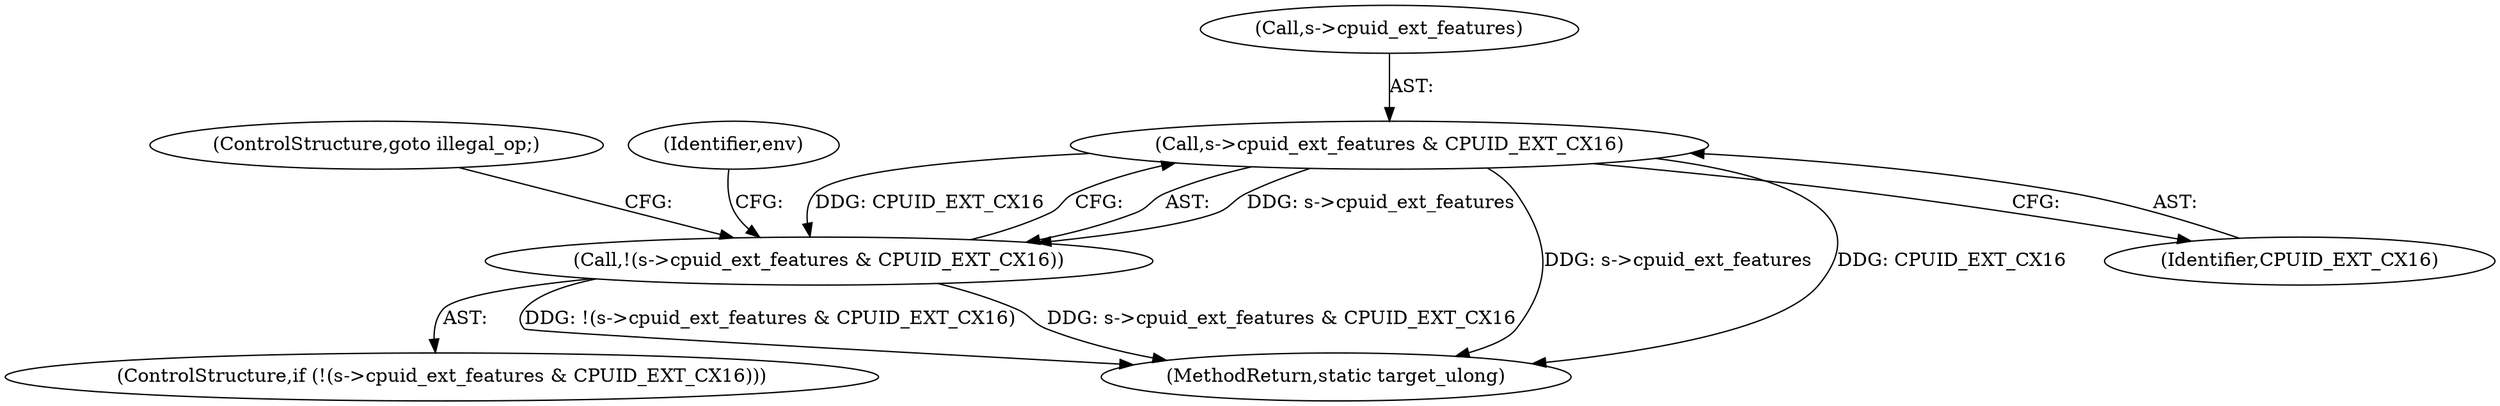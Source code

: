 digraph "0_qemu_30663fd26c0307e414622c7a8607fbc04f92ec14@pointer" {
"1003003" [label="(Call,s->cpuid_ext_features & CPUID_EXT_CX16)"];
"1003002" [label="(Call,!(s->cpuid_ext_features & CPUID_EXT_CX16))"];
"1003002" [label="(Call,!(s->cpuid_ext_features & CPUID_EXT_CX16))"];
"1011840" [label="(MethodReturn,static target_ulong)"];
"1003003" [label="(Call,s->cpuid_ext_features & CPUID_EXT_CX16)"];
"1003001" [label="(ControlStructure,if (!(s->cpuid_ext_features & CPUID_EXT_CX16)))"];
"1003007" [label="(Identifier,CPUID_EXT_CX16)"];
"1003008" [label="(ControlStructure,goto illegal_op;)"];
"1003004" [label="(Call,s->cpuid_ext_features)"];
"1003010" [label="(Identifier,env)"];
"1003003" -> "1003002"  [label="AST: "];
"1003003" -> "1003007"  [label="CFG: "];
"1003004" -> "1003003"  [label="AST: "];
"1003007" -> "1003003"  [label="AST: "];
"1003002" -> "1003003"  [label="CFG: "];
"1003003" -> "1011840"  [label="DDG: s->cpuid_ext_features"];
"1003003" -> "1011840"  [label="DDG: CPUID_EXT_CX16"];
"1003003" -> "1003002"  [label="DDG: s->cpuid_ext_features"];
"1003003" -> "1003002"  [label="DDG: CPUID_EXT_CX16"];
"1003002" -> "1003001"  [label="AST: "];
"1003008" -> "1003002"  [label="CFG: "];
"1003010" -> "1003002"  [label="CFG: "];
"1003002" -> "1011840"  [label="DDG: !(s->cpuid_ext_features & CPUID_EXT_CX16)"];
"1003002" -> "1011840"  [label="DDG: s->cpuid_ext_features & CPUID_EXT_CX16"];
}
